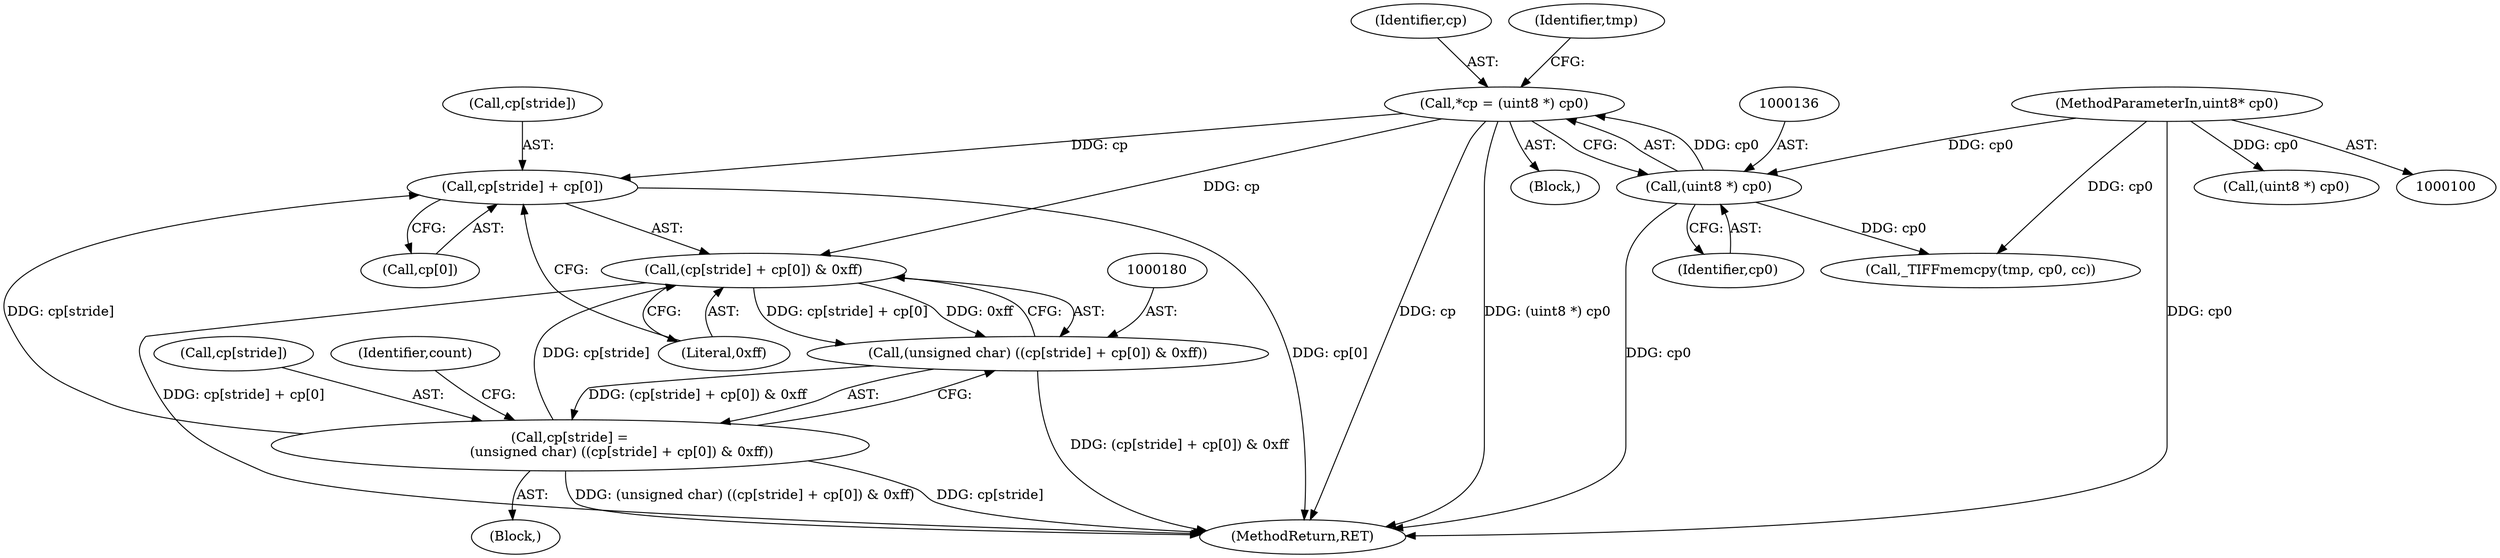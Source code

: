 digraph "0_libtiff_3ca657a8793dd011bf869695d72ad31c779c3cc1_3@array" {
"1000182" [label="(Call,cp[stride] + cp[0])"];
"1000133" [label="(Call,*cp = (uint8 *) cp0)"];
"1000135" [label="(Call,(uint8 *) cp0)"];
"1000102" [label="(MethodParameterIn,uint8* cp0)"];
"1000175" [label="(Call,cp[stride] =\n                        (unsigned char) ((cp[stride] + cp[0]) & 0xff))"];
"1000179" [label="(Call,(unsigned char) ((cp[stride] + cp[0]) & 0xff))"];
"1000181" [label="(Call,(cp[stride] + cp[0]) & 0xff)"];
"1000193" [label="(Call,_TIFFmemcpy(tmp, cp0, cc))"];
"1000199" [label="(Call,(uint8 *) cp0)"];
"1000183" [label="(Call,cp[stride])"];
"1000175" [label="(Call,cp[stride] =\n                        (unsigned char) ((cp[stride] + cp[0]) & 0xff))"];
"1000134" [label="(Identifier,cp)"];
"1000104" [label="(Block,)"];
"1000173" [label="(Block,)"];
"1000189" [label="(Literal,0xff)"];
"1000102" [label="(MethodParameterIn,uint8* cp0)"];
"1000186" [label="(Call,cp[0])"];
"1000176" [label="(Call,cp[stride])"];
"1000242" [label="(MethodReturn,RET)"];
"1000181" [label="(Call,(cp[stride] + cp[0]) & 0xff)"];
"1000135" [label="(Call,(uint8 *) cp0)"];
"1000133" [label="(Call,*cp = (uint8 *) cp0)"];
"1000191" [label="(Identifier,count)"];
"1000182" [label="(Call,cp[stride] + cp[0])"];
"1000179" [label="(Call,(unsigned char) ((cp[stride] + cp[0]) & 0xff))"];
"1000137" [label="(Identifier,cp0)"];
"1000140" [label="(Identifier,tmp)"];
"1000182" -> "1000181"  [label="AST: "];
"1000182" -> "1000186"  [label="CFG: "];
"1000183" -> "1000182"  [label="AST: "];
"1000186" -> "1000182"  [label="AST: "];
"1000189" -> "1000182"  [label="CFG: "];
"1000182" -> "1000242"  [label="DDG: cp[0]"];
"1000133" -> "1000182"  [label="DDG: cp"];
"1000175" -> "1000182"  [label="DDG: cp[stride]"];
"1000133" -> "1000104"  [label="AST: "];
"1000133" -> "1000135"  [label="CFG: "];
"1000134" -> "1000133"  [label="AST: "];
"1000135" -> "1000133"  [label="AST: "];
"1000140" -> "1000133"  [label="CFG: "];
"1000133" -> "1000242"  [label="DDG: cp"];
"1000133" -> "1000242"  [label="DDG: (uint8 *) cp0"];
"1000135" -> "1000133"  [label="DDG: cp0"];
"1000133" -> "1000181"  [label="DDG: cp"];
"1000135" -> "1000137"  [label="CFG: "];
"1000136" -> "1000135"  [label="AST: "];
"1000137" -> "1000135"  [label="AST: "];
"1000135" -> "1000242"  [label="DDG: cp0"];
"1000102" -> "1000135"  [label="DDG: cp0"];
"1000135" -> "1000193"  [label="DDG: cp0"];
"1000102" -> "1000100"  [label="AST: "];
"1000102" -> "1000242"  [label="DDG: cp0"];
"1000102" -> "1000193"  [label="DDG: cp0"];
"1000102" -> "1000199"  [label="DDG: cp0"];
"1000175" -> "1000173"  [label="AST: "];
"1000175" -> "1000179"  [label="CFG: "];
"1000176" -> "1000175"  [label="AST: "];
"1000179" -> "1000175"  [label="AST: "];
"1000191" -> "1000175"  [label="CFG: "];
"1000175" -> "1000242"  [label="DDG: (unsigned char) ((cp[stride] + cp[0]) & 0xff)"];
"1000175" -> "1000242"  [label="DDG: cp[stride]"];
"1000179" -> "1000175"  [label="DDG: (cp[stride] + cp[0]) & 0xff"];
"1000175" -> "1000181"  [label="DDG: cp[stride]"];
"1000179" -> "1000181"  [label="CFG: "];
"1000180" -> "1000179"  [label="AST: "];
"1000181" -> "1000179"  [label="AST: "];
"1000179" -> "1000242"  [label="DDG: (cp[stride] + cp[0]) & 0xff"];
"1000181" -> "1000179"  [label="DDG: cp[stride] + cp[0]"];
"1000181" -> "1000179"  [label="DDG: 0xff"];
"1000181" -> "1000189"  [label="CFG: "];
"1000189" -> "1000181"  [label="AST: "];
"1000181" -> "1000242"  [label="DDG: cp[stride] + cp[0]"];
}
